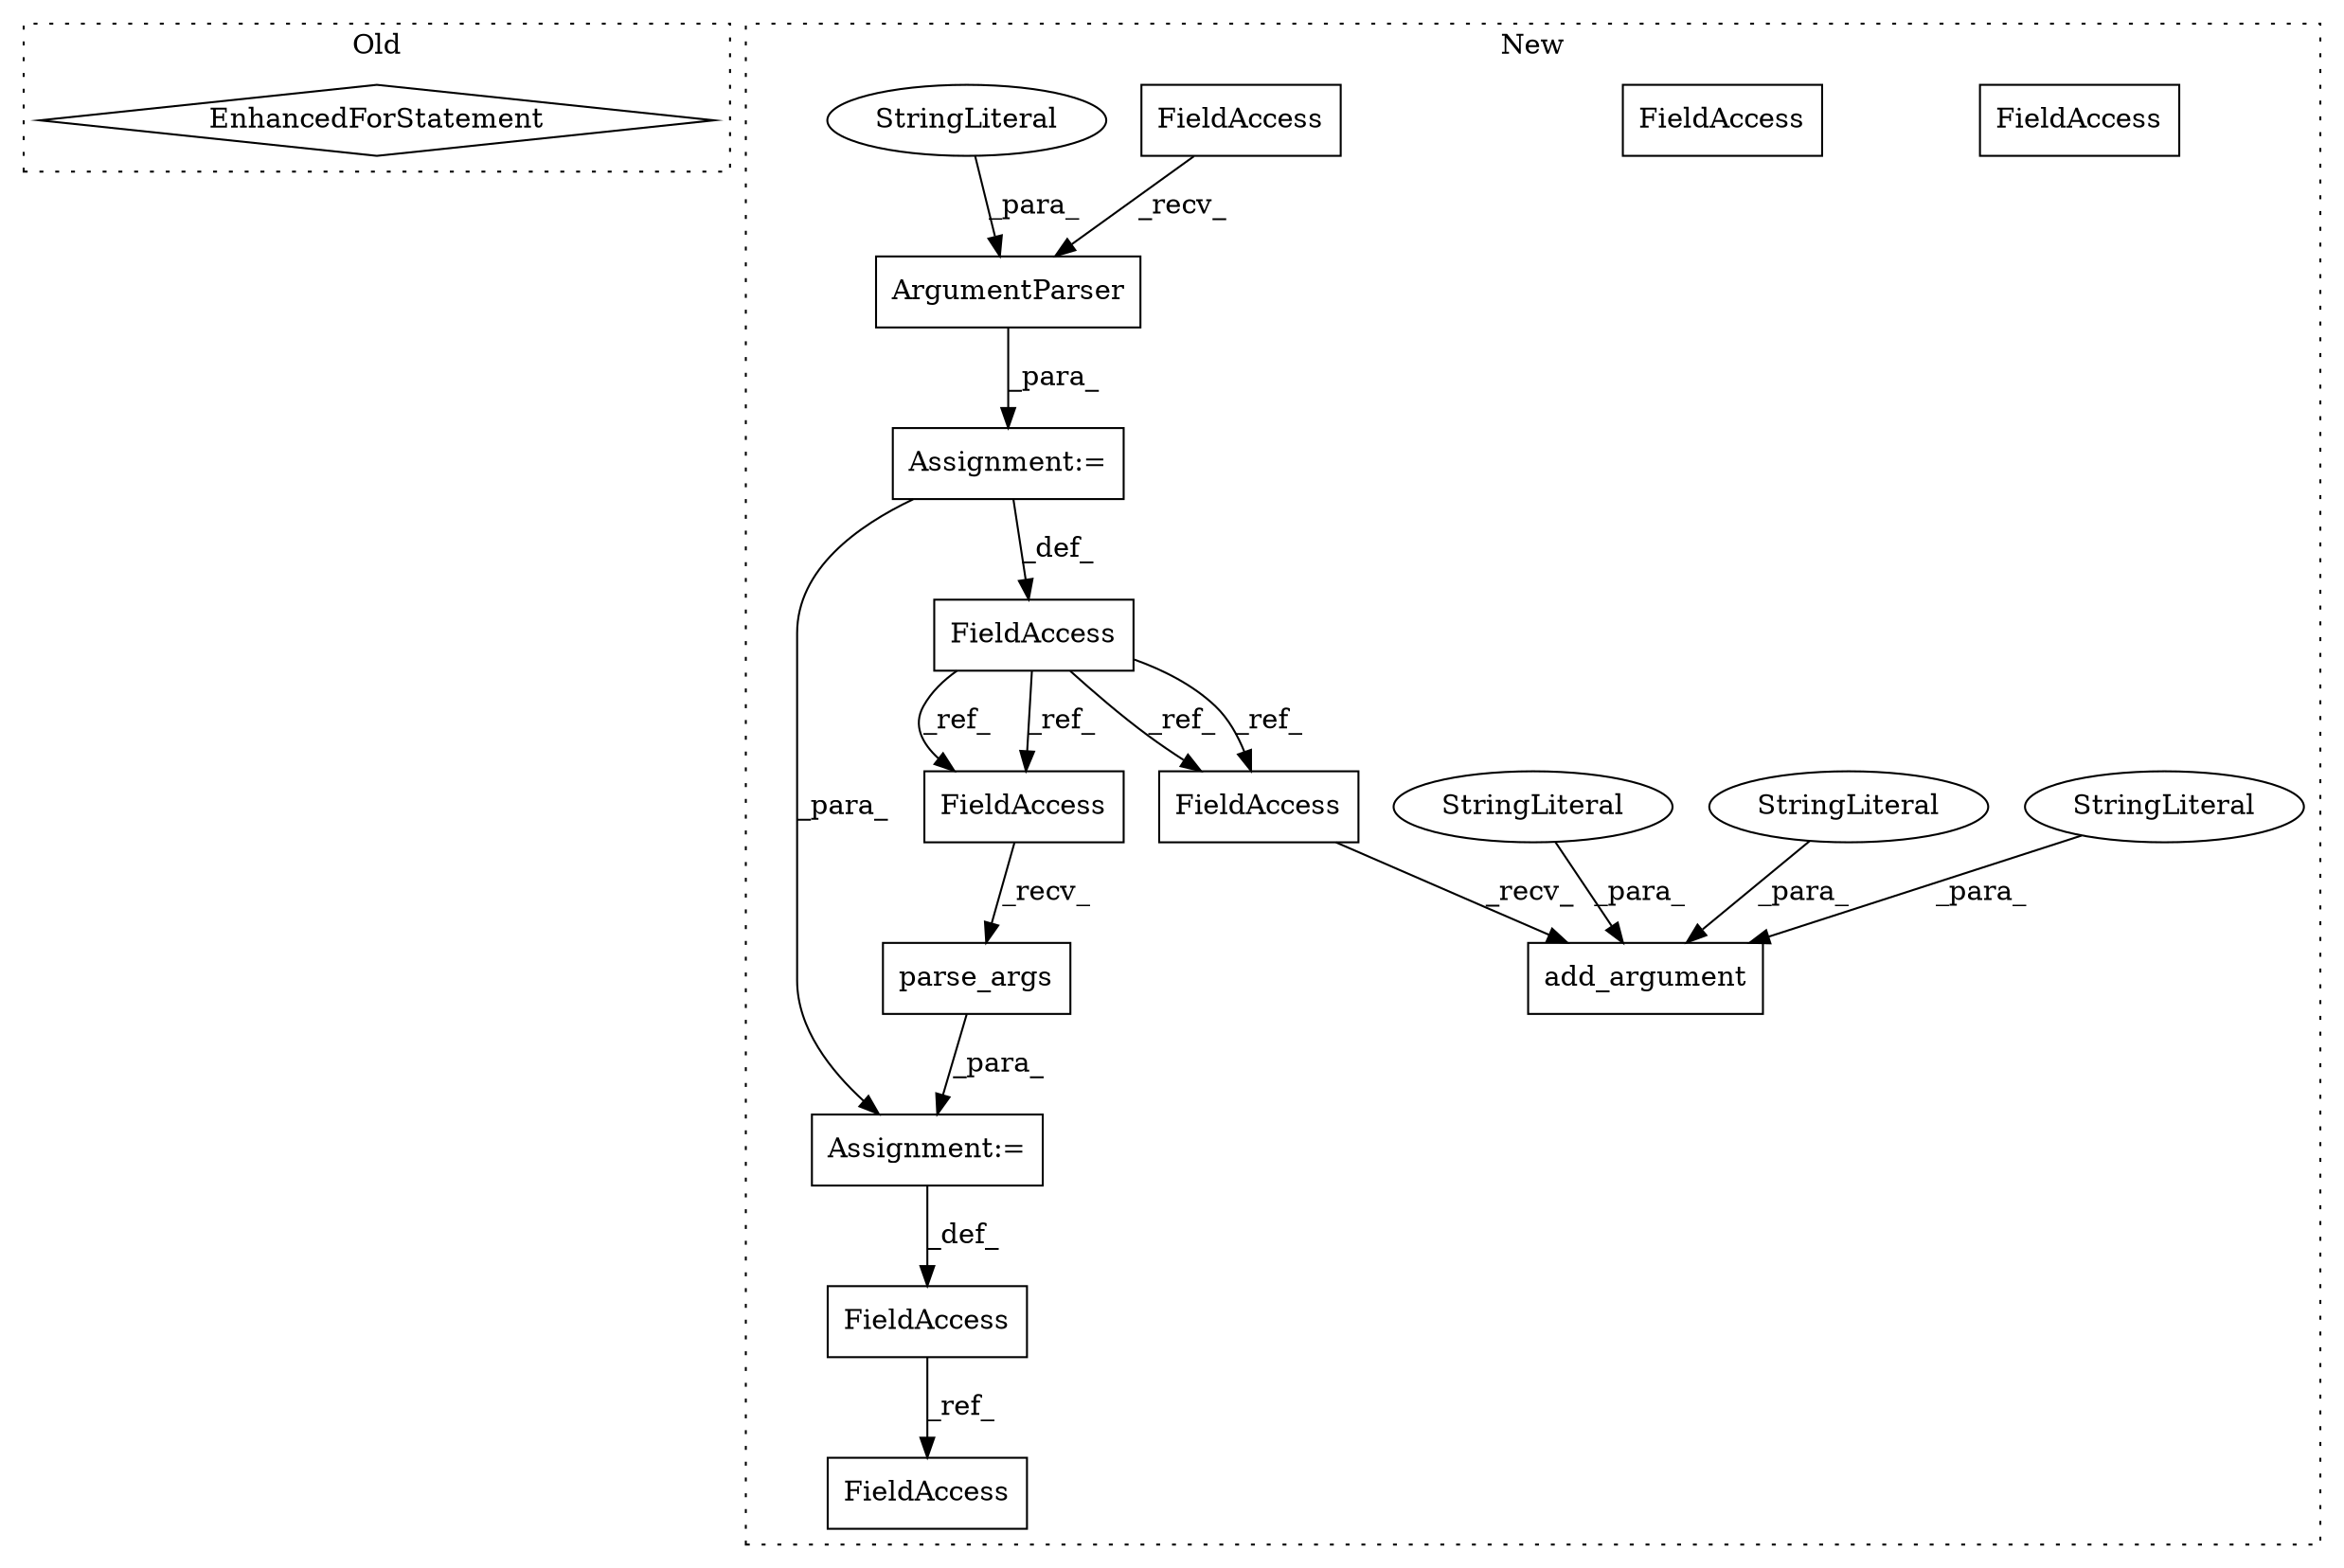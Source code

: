 digraph G {
subgraph cluster0 {
1 [label="EnhancedForStatement" a="70" s="6163,6247" l="57,2" shape="diamond"];
label = "Old";
style="dotted";
}
subgraph cluster1 {
2 [label="parse_args" a="32" s="6454" l="12" shape="box"];
3 [label="Assignment:=" a="7" s="6446" l="1" shape="box"];
4 [label="FieldAccess" a="22" s="5599" l="6" shape="box"];
5 [label="FieldAccess" a="22" s="6240" l="6" shape="box"];
6 [label="FieldAccess" a="22" s="6442" l="4" shape="box"];
7 [label="FieldAccess" a="22" s="7434" l="4" shape="box"];
8 [label="FieldAccess" a="22" s="6447" l="6" shape="box"];
9 [label="Assignment:=" a="7" s="5605" l="1" shape="box"];
10 [label="ArgumentParser" a="32" s="5615,5667" l="15,1" shape="box"];
11 [label="FieldAccess" a="22" s="5606" l="8" shape="box"];
12 [label="add_argument" a="32" s="6247,6433" l="13,1" shape="box"];
13 [label="StringLiteral" a="45" s="6283" l="7" shape="ellipse"];
14 [label="StringLiteral" a="45" s="6291" l="142" shape="ellipse"];
15 [label="StringLiteral" a="45" s="6260" l="15" shape="ellipse"];
16 [label="StringLiteral" a="45" s="5630" l="37" shape="ellipse"];
17 [label="FieldAccess" a="22" s="6447" l="6" shape="box"];
18 [label="FieldAccess" a="22" s="6240" l="6" shape="box"];
label = "New";
style="dotted";
}
2 -> 3 [label="_para_"];
3 -> 6 [label="_def_"];
4 -> 17 [label="_ref_"];
4 -> 18 [label="_ref_"];
4 -> 17 [label="_ref_"];
4 -> 18 [label="_ref_"];
6 -> 7 [label="_ref_"];
9 -> 3 [label="_para_"];
9 -> 4 [label="_def_"];
10 -> 9 [label="_para_"];
11 -> 10 [label="_recv_"];
13 -> 12 [label="_para_"];
14 -> 12 [label="_para_"];
15 -> 12 [label="_para_"];
16 -> 10 [label="_para_"];
17 -> 2 [label="_recv_"];
18 -> 12 [label="_recv_"];
}